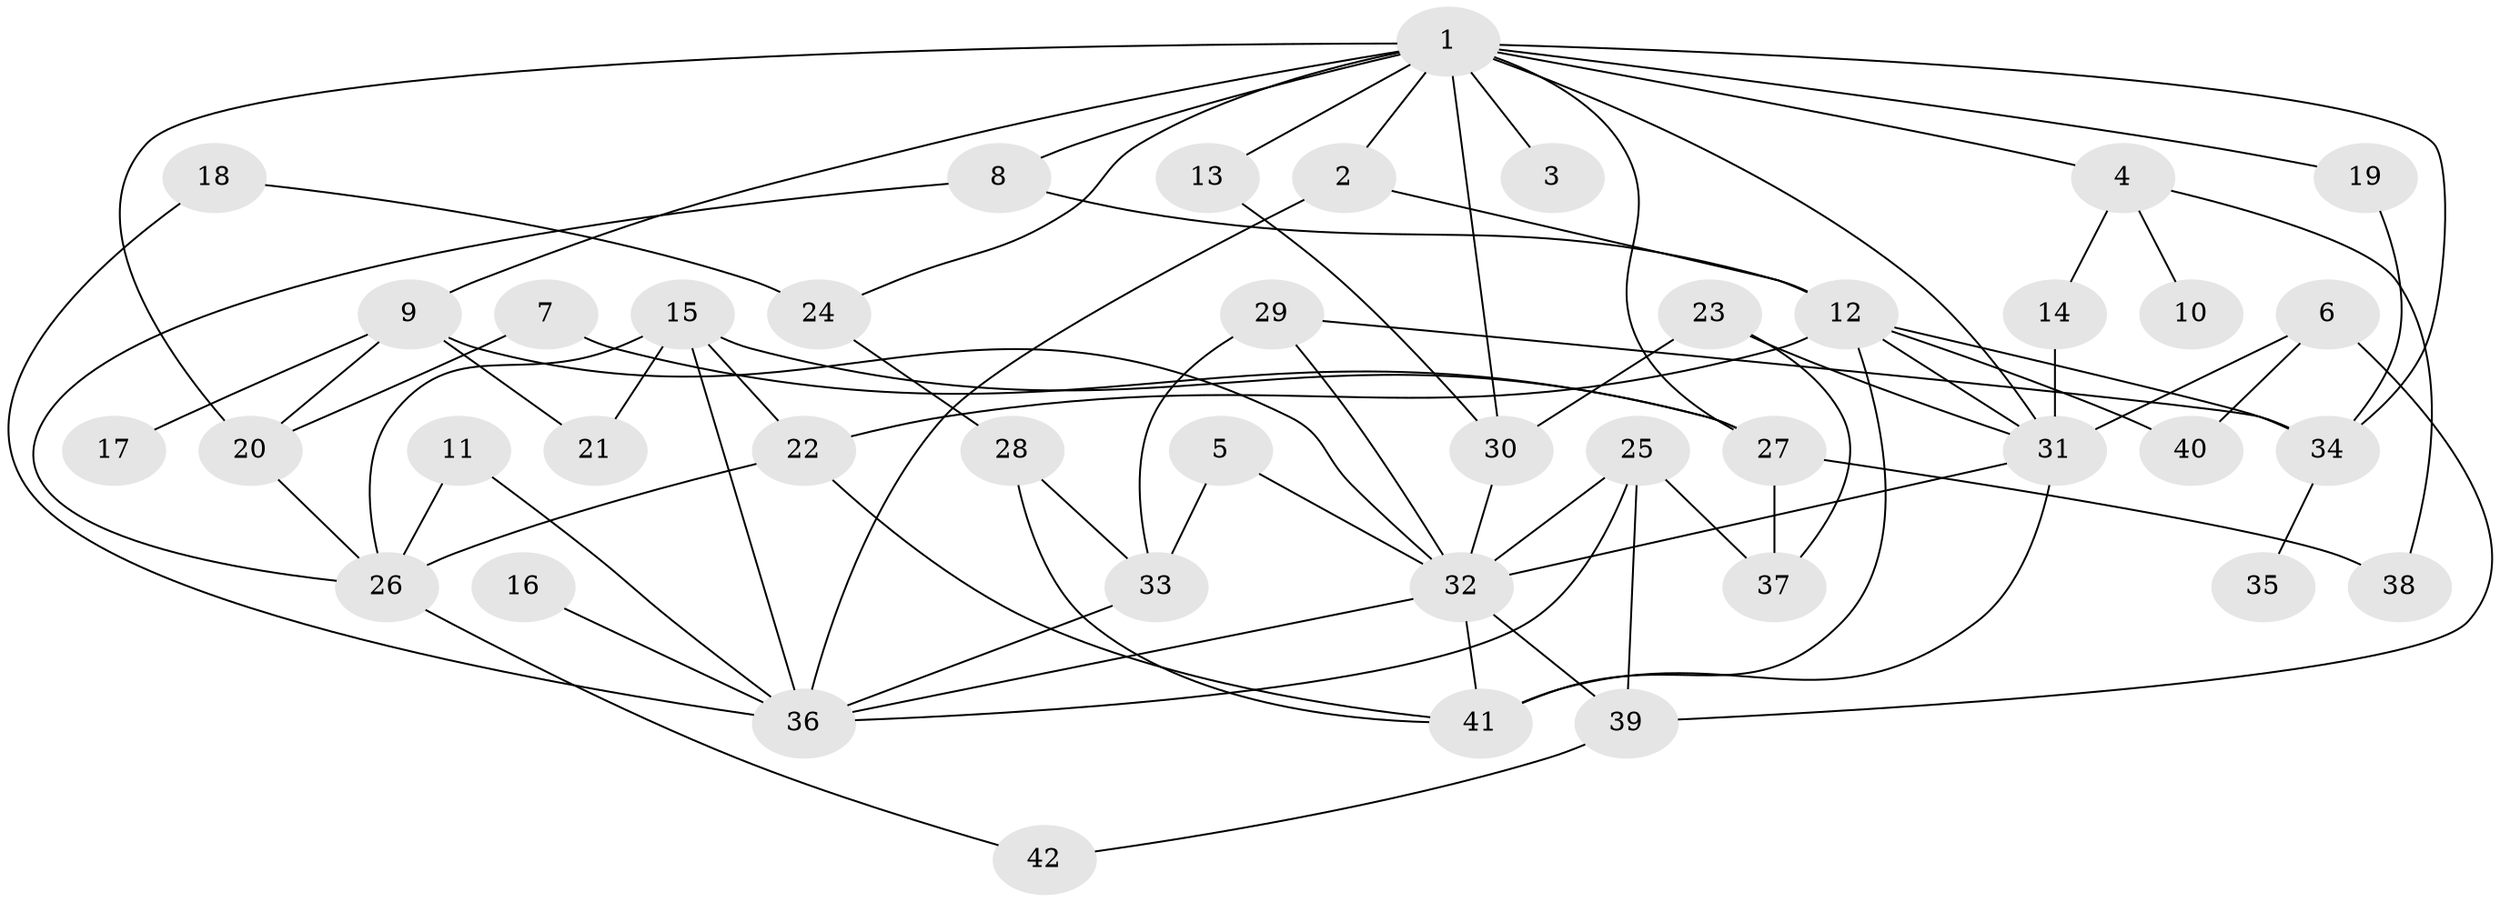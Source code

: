 // original degree distribution, {8: 0.011904761904761904, 6: 0.023809523809523808, 4: 0.10714285714285714, 2: 0.35714285714285715, 7: 0.05952380952380952, 3: 0.2261904761904762, 1: 0.16666666666666666, 5: 0.047619047619047616}
// Generated by graph-tools (version 1.1) at 2025/25/03/09/25 03:25:25]
// undirected, 42 vertices, 77 edges
graph export_dot {
graph [start="1"]
  node [color=gray90,style=filled];
  1;
  2;
  3;
  4;
  5;
  6;
  7;
  8;
  9;
  10;
  11;
  12;
  13;
  14;
  15;
  16;
  17;
  18;
  19;
  20;
  21;
  22;
  23;
  24;
  25;
  26;
  27;
  28;
  29;
  30;
  31;
  32;
  33;
  34;
  35;
  36;
  37;
  38;
  39;
  40;
  41;
  42;
  1 -- 2 [weight=1.0];
  1 -- 3 [weight=1.0];
  1 -- 4 [weight=1.0];
  1 -- 8 [weight=1.0];
  1 -- 9 [weight=1.0];
  1 -- 13 [weight=1.0];
  1 -- 19 [weight=1.0];
  1 -- 20 [weight=1.0];
  1 -- 24 [weight=1.0];
  1 -- 27 [weight=1.0];
  1 -- 30 [weight=1.0];
  1 -- 31 [weight=1.0];
  1 -- 34 [weight=1.0];
  2 -- 12 [weight=1.0];
  2 -- 36 [weight=1.0];
  4 -- 10 [weight=1.0];
  4 -- 14 [weight=1.0];
  4 -- 38 [weight=1.0];
  5 -- 32 [weight=1.0];
  5 -- 33 [weight=1.0];
  6 -- 31 [weight=1.0];
  6 -- 39 [weight=1.0];
  6 -- 40 [weight=1.0];
  7 -- 20 [weight=1.0];
  7 -- 27 [weight=1.0];
  8 -- 12 [weight=1.0];
  8 -- 26 [weight=1.0];
  9 -- 17 [weight=1.0];
  9 -- 20 [weight=1.0];
  9 -- 21 [weight=1.0];
  9 -- 32 [weight=1.0];
  11 -- 26 [weight=1.0];
  11 -- 36 [weight=1.0];
  12 -- 22 [weight=1.0];
  12 -- 31 [weight=1.0];
  12 -- 34 [weight=1.0];
  12 -- 40 [weight=1.0];
  12 -- 41 [weight=1.0];
  13 -- 30 [weight=1.0];
  14 -- 31 [weight=1.0];
  15 -- 21 [weight=1.0];
  15 -- 22 [weight=1.0];
  15 -- 26 [weight=1.0];
  15 -- 27 [weight=1.0];
  15 -- 36 [weight=1.0];
  16 -- 36 [weight=1.0];
  18 -- 24 [weight=1.0];
  18 -- 36 [weight=1.0];
  19 -- 34 [weight=1.0];
  20 -- 26 [weight=1.0];
  22 -- 26 [weight=2.0];
  22 -- 41 [weight=1.0];
  23 -- 30 [weight=1.0];
  23 -- 31 [weight=1.0];
  23 -- 37 [weight=1.0];
  24 -- 28 [weight=1.0];
  25 -- 32 [weight=1.0];
  25 -- 36 [weight=1.0];
  25 -- 37 [weight=1.0];
  25 -- 39 [weight=1.0];
  26 -- 42 [weight=1.0];
  27 -- 37 [weight=1.0];
  27 -- 38 [weight=1.0];
  28 -- 33 [weight=1.0];
  28 -- 41 [weight=1.0];
  29 -- 32 [weight=1.0];
  29 -- 33 [weight=1.0];
  29 -- 34 [weight=1.0];
  30 -- 32 [weight=1.0];
  31 -- 32 [weight=1.0];
  31 -- 41 [weight=2.0];
  32 -- 36 [weight=1.0];
  32 -- 39 [weight=1.0];
  32 -- 41 [weight=1.0];
  33 -- 36 [weight=1.0];
  34 -- 35 [weight=1.0];
  39 -- 42 [weight=1.0];
}
